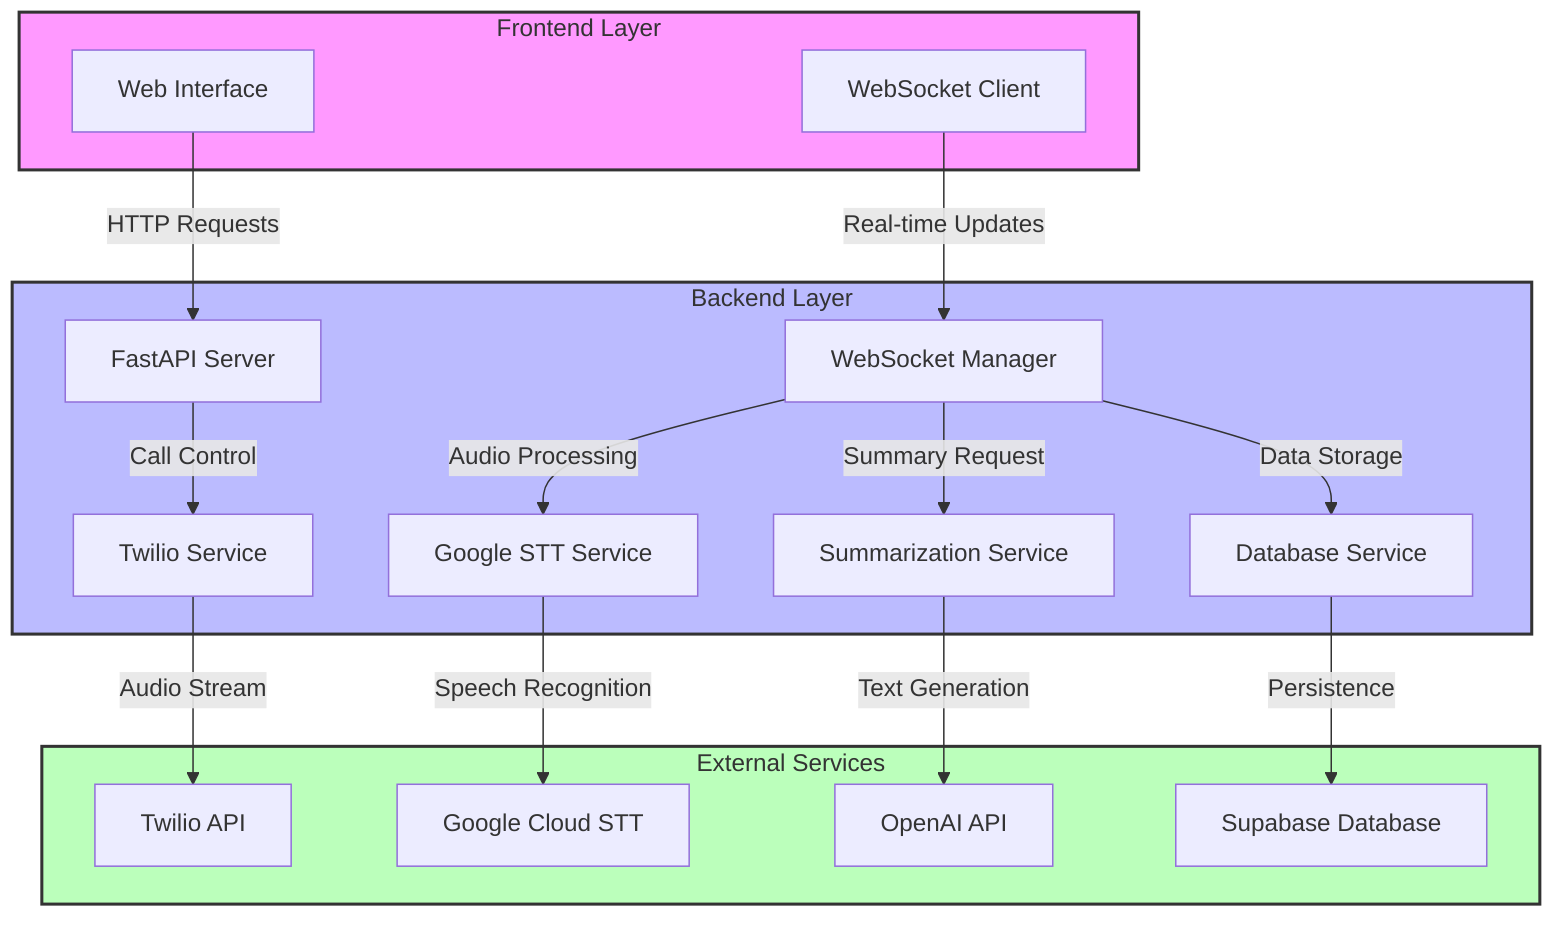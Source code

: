 graph TB
    subgraph Frontend["Frontend Layer"]
        UI[Web Interface]
        WS[WebSocket Client]
    end

    subgraph Backend["Backend Layer"]
        API[FastAPI Server]
        WSM[WebSocket Manager]
        TS[Twilio Service]
        GSTS[Google STT Service]
        SS[Summarization Service]
        DBS[Database Service]
    end

    subgraph External["External Services"]
        TWILIO[Twilio API]
        GCP[Google Cloud STT]
        OPENAI[OpenAI API]
        SUPABASE[Supabase Database]
    end

    UI --> |HTTP Requests| API
    WS --> |Real-time Updates| WSM
    API --> |Call Control| TS
    TS --> |Audio Stream| TWILIO
    WSM --> |Audio Processing| GSTS
    GSTS --> |Speech Recognition| GCP
    WSM --> |Summary Request| SS
    SS --> |Text Generation| OPENAI
    WSM --> |Data Storage| DBS
    DBS --> |Persistence| SUPABASE

    style Frontend fill:#f9f,stroke:#333,stroke-width:2px
    style Backend fill:#bbf,stroke:#333,stroke-width:2px
    style External fill:#bfb,stroke:#333,stroke-width:2px